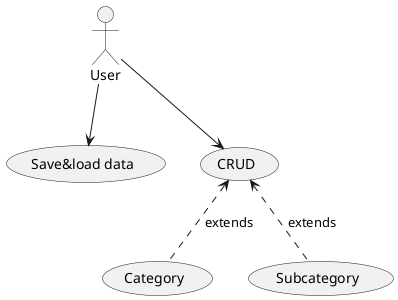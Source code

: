 @startuml usecase

actor User

User -down-> (Save&load data)
User -down-> (CRUD)
(CRUD) <-down. (Category) : extends
(CRUD) <-down. (Subcategory) : extends

@enduml